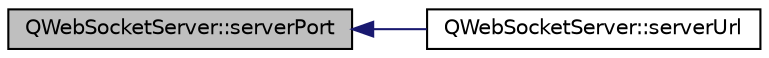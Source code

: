 digraph "QWebSocketServer::serverPort"
{
  edge [fontname="Helvetica",fontsize="10",labelfontname="Helvetica",labelfontsize="10"];
  node [fontname="Helvetica",fontsize="10",shape=record];
  rankdir="LR";
  Node53 [label="QWebSocketServer::serverPort",height=0.2,width=0.4,color="black", fillcolor="grey75", style="filled", fontcolor="black"];
  Node53 -> Node54 [dir="back",color="midnightblue",fontsize="10",style="solid",fontname="Helvetica"];
  Node54 [label="QWebSocketServer::serverUrl",height=0.2,width=0.4,color="black", fillcolor="white", style="filled",URL="$class_q_web_socket_server.html#aeb27943cc455da8fd6ea8e22ba3f2e60"];
}
